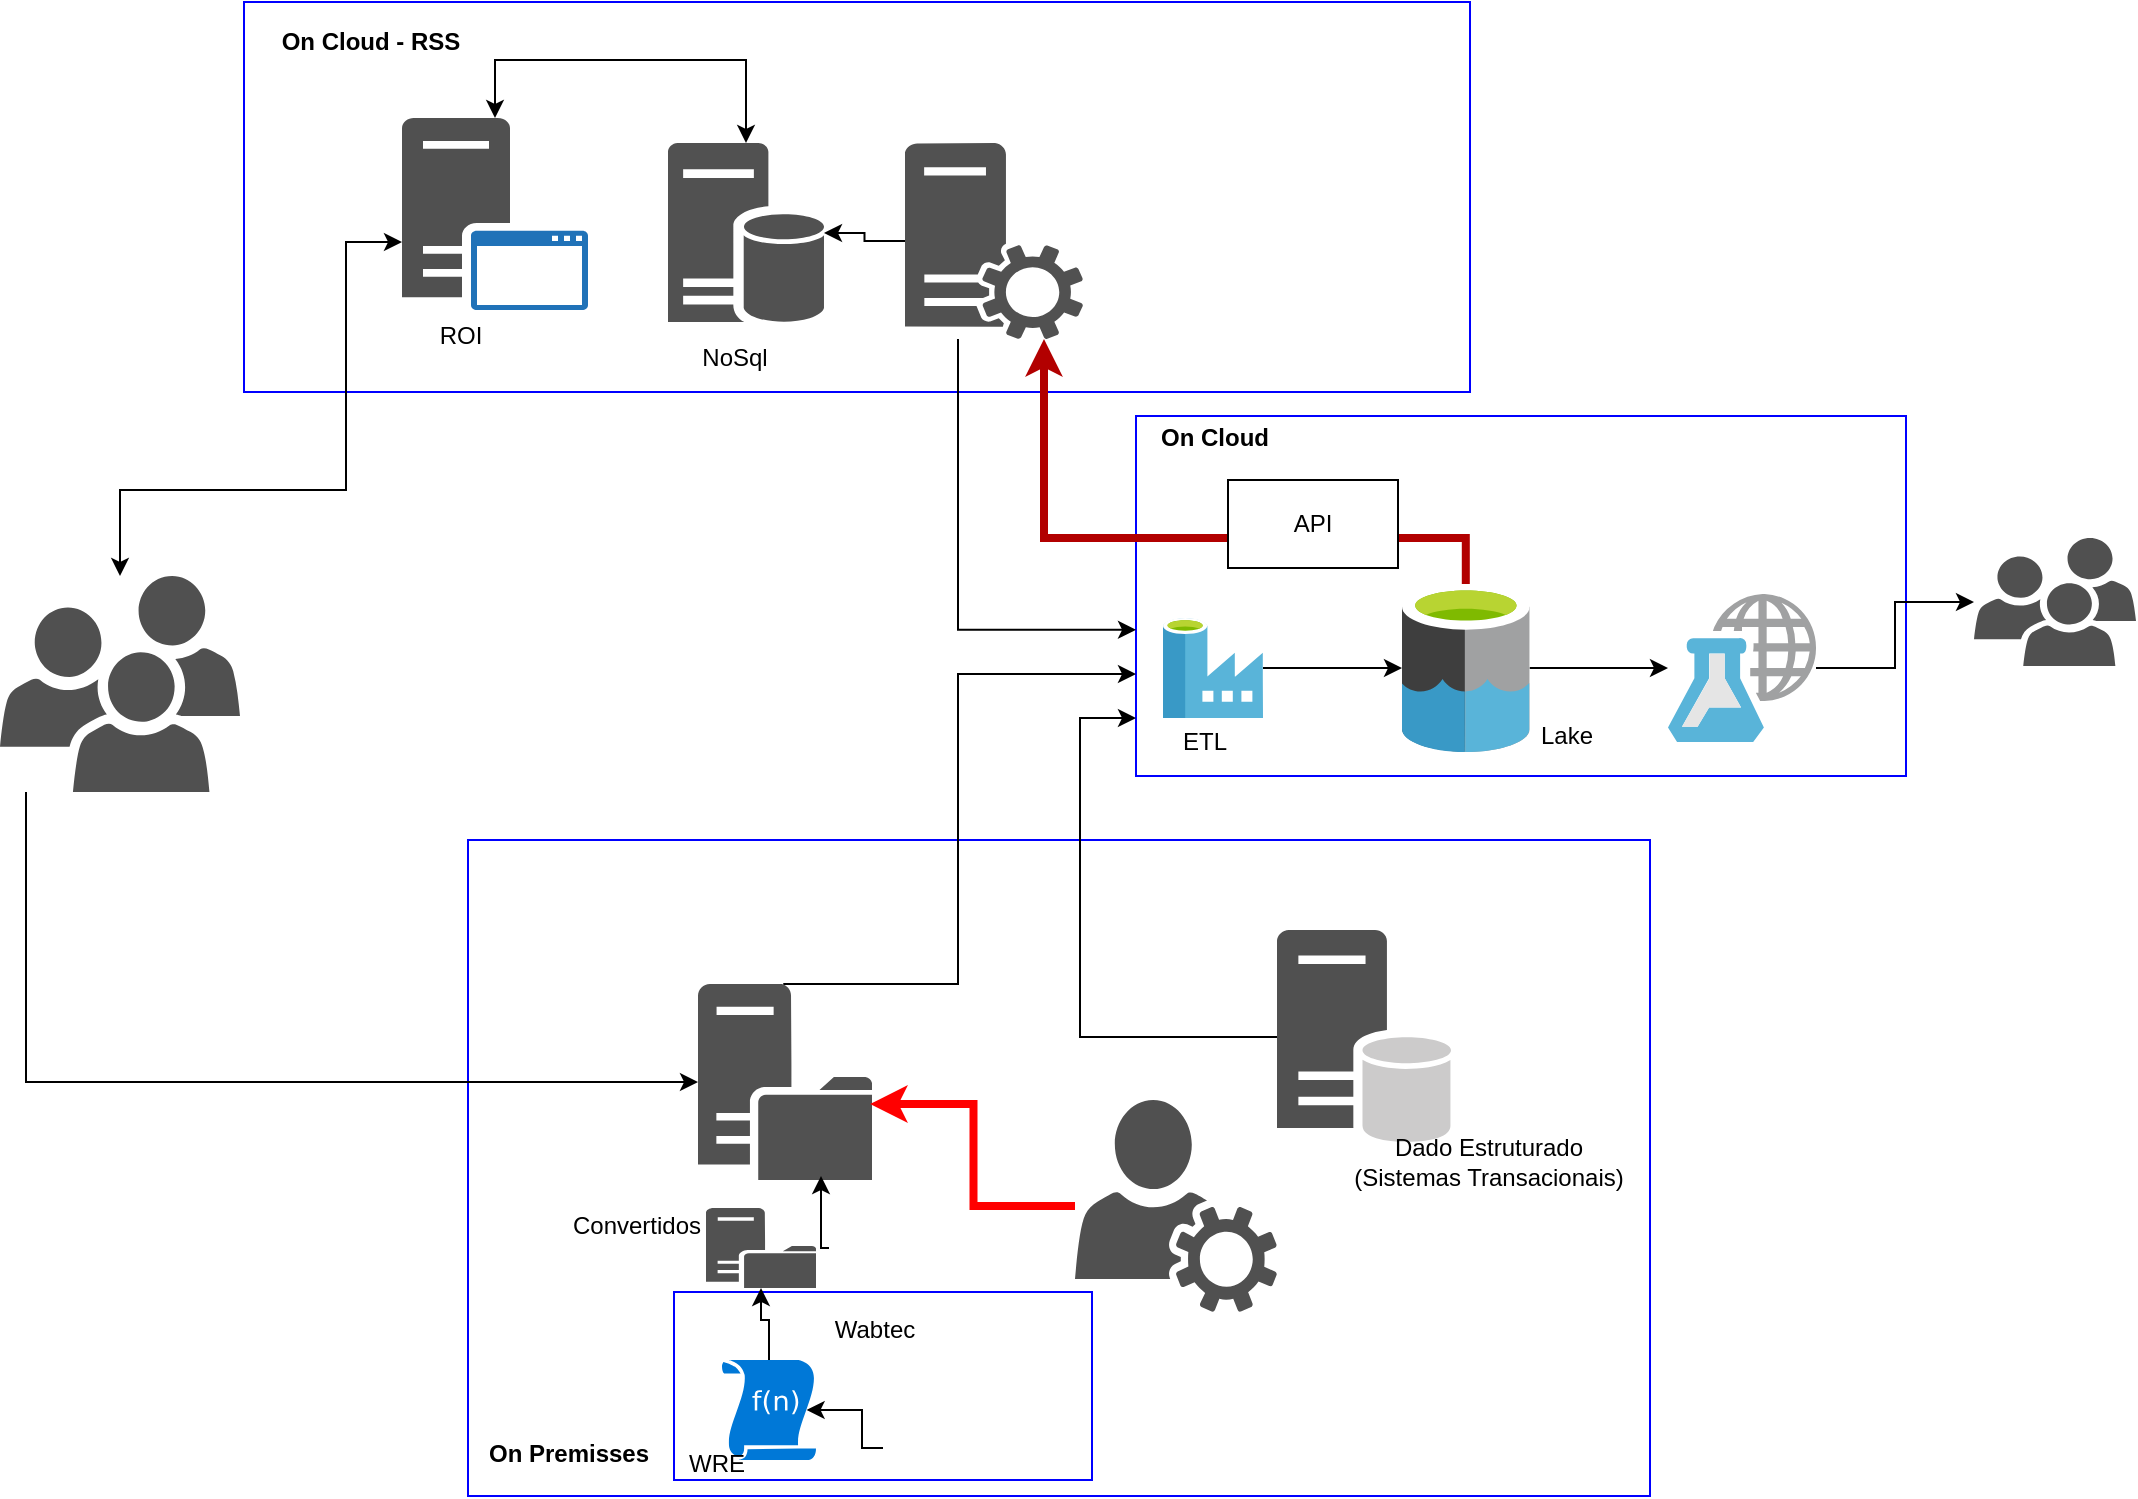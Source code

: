 <mxfile version="13.1.1" type="github">
  <diagram id="WI9T0HZ2pTsCkuznbFz-" name="Page-1">
    <mxGraphModel dx="1108" dy="482" grid="0" gridSize="10" guides="1" tooltips="1" connect="1" arrows="1" fold="1" page="1" pageScale="1" pageWidth="1169" pageHeight="827" math="0" shadow="0">
      <root>
        <mxCell id="0" />
        <mxCell id="1" parent="0" />
        <mxCell id="lpPozyrtMz8kwE89SEvU-1" value="" style="rounded=0;whiteSpace=wrap;html=1;strokeColor=#0000FF;" parent="1" vertex="1">
          <mxGeometry x="310" y="492" width="591" height="328" as="geometry" />
        </mxCell>
        <mxCell id="UZnZhuJugHYH5vLNmMjo-27" value="" style="rounded=0;whiteSpace=wrap;html=1;strokeColor=#0000FF;" vertex="1" parent="1">
          <mxGeometry x="413" y="718" width="209" height="94" as="geometry" />
        </mxCell>
        <mxCell id="lpPozyrtMz8kwE89SEvU-22" value="" style="rounded=0;whiteSpace=wrap;html=1;strokeColor=#0000FF;" parent="1" vertex="1">
          <mxGeometry x="644" y="280" width="385" height="180" as="geometry" />
        </mxCell>
        <mxCell id="lpPozyrtMz8kwE89SEvU-2" value="" style="rounded=0;whiteSpace=wrap;html=1;strokeColor=#0000FF;" parent="1" vertex="1">
          <mxGeometry x="198" y="73" width="613" height="195" as="geometry" />
        </mxCell>
        <mxCell id="lpPozyrtMz8kwE89SEvU-28" style="edgeStyle=orthogonalEdgeStyle;rounded=0;orthogonalLoop=1;jettySize=auto;html=1;fillColor=#e51400;strokeColor=#B20000;strokeWidth=4;" parent="1" source="lpPozyrtMz8kwE89SEvU-31" target="n-V2UwCcqzzE48AcmJVq-3" edge="1">
          <mxGeometry relative="1" as="geometry">
            <Array as="points">
              <mxPoint x="809" y="341" />
              <mxPoint x="598" y="341" />
            </Array>
          </mxGeometry>
        </mxCell>
        <mxCell id="UZnZhuJugHYH5vLNmMjo-41" style="edgeStyle=orthogonalEdgeStyle;rounded=0;orthogonalLoop=1;jettySize=auto;html=1;entryX=0;entryY=0.594;entryDx=0;entryDy=0;entryPerimeter=0;startArrow=none;startFill=0;strokeColor=#000000;strokeWidth=1;" edge="1" parent="1" source="n-V2UwCcqzzE48AcmJVq-3" target="lpPozyrtMz8kwE89SEvU-22">
          <mxGeometry relative="1" as="geometry">
            <Array as="points">
              <mxPoint x="555" y="387" />
            </Array>
          </mxGeometry>
        </mxCell>
        <mxCell id="n-V2UwCcqzzE48AcmJVq-3" value="" style="shadow=0;dashed=0;html=1;labelPosition=center;verticalLabelPosition=bottom;verticalAlign=top;align=center;strokeColor=none;shape=mxgraph.mscae.system_center.roles;fillColor=#515151;strokeColor=none;" parent="1" vertex="1">
          <mxGeometry x="528.5" y="143.5" width="89" height="98" as="geometry" />
        </mxCell>
        <mxCell id="n-V2UwCcqzzE48AcmJVq-4" value="" style="shadow=0;dashed=0;html=1;labelPosition=center;verticalLabelPosition=bottom;verticalAlign=top;align=center;shape=mxgraph.mscae.enterprise.database_server;fillColor=#515151;strokeColor=none;" parent="1" vertex="1">
          <mxGeometry x="410" y="143.5" width="78" height="90" as="geometry" />
        </mxCell>
        <mxCell id="n-V2UwCcqzzE48AcmJVq-47" style="edgeStyle=orthogonalEdgeStyle;rounded=0;orthogonalLoop=1;jettySize=auto;html=1;exitX=0.49;exitY=0;exitDx=0;exitDy=0;exitPerimeter=0;" parent="1" source="n-V2UwCcqzzE48AcmJVq-7" target="lpPozyrtMz8kwE89SEvU-22" edge="1">
          <mxGeometry relative="1" as="geometry">
            <mxPoint x="638" y="436" as="targetPoint" />
            <Array as="points">
              <mxPoint x="555" y="564" />
              <mxPoint x="555" y="409" />
            </Array>
          </mxGeometry>
        </mxCell>
        <mxCell id="n-V2UwCcqzzE48AcmJVq-7" value="" style="shadow=0;dashed=0;html=1;labelPosition=center;verticalLabelPosition=bottom;verticalAlign=top;align=center;strokeColor=none;shape=mxgraph.mscae.system_center.distribution_point;fillColor=#515151;strokeColor=none;" parent="1" vertex="1">
          <mxGeometry x="425" y="564" width="87" height="98" as="geometry" />
        </mxCell>
        <mxCell id="n-V2UwCcqzzE48AcmJVq-12" style="edgeStyle=orthogonalEdgeStyle;rounded=0;orthogonalLoop=1;jettySize=auto;html=1;entryX=1;entryY=0.5;entryDx=0;entryDy=0;entryPerimeter=0;exitX=0;exitY=0.5;exitDx=0;exitDy=0;exitPerimeter=0;" parent="1" target="n-V2UwCcqzzE48AcmJVq-4" edge="1" source="n-V2UwCcqzzE48AcmJVq-3">
          <mxGeometry relative="1" as="geometry">
            <mxPoint x="613" y="192.941" as="sourcePoint" />
          </mxGeometry>
        </mxCell>
        <mxCell id="UZnZhuJugHYH5vLNmMjo-42" style="edgeStyle=orthogonalEdgeStyle;rounded=0;orthogonalLoop=1;jettySize=auto;html=1;startArrow=none;startFill=0;strokeColor=#000000;strokeWidth=1;" edge="1" parent="1" source="n-V2UwCcqzzE48AcmJVq-9" target="lpPozyrtMz8kwE89SEvU-22">
          <mxGeometry relative="1" as="geometry">
            <Array as="points">
              <mxPoint x="616" y="591" />
              <mxPoint x="616" y="431" />
            </Array>
          </mxGeometry>
        </mxCell>
        <mxCell id="n-V2UwCcqzzE48AcmJVq-9" value="" style="shadow=0;dashed=0;html=1;strokeColor=none;fillColor=#505050;labelPosition=center;verticalLabelPosition=bottom;verticalAlign=top;outlineConnect=0;align=center;shape=mxgraph.office.databases.database_server_ghosted;" parent="1" vertex="1">
          <mxGeometry x="714.5" y="537" width="87" height="107" as="geometry" />
        </mxCell>
        <mxCell id="n-V2UwCcqzzE48AcmJVq-22" value="" style="shape=image;html=1;verticalAlign=top;verticalLabelPosition=bottom;labelBackgroundColor=#ffffff;imageAspect=0;aspect=fixed;image=https://cdn4.iconfinder.com/data/icons/adiante-apps-app-templates-incos-in-grey/128/app_type_public_transport_512px_GREY.png" parent="1" vertex="1">
          <mxGeometry x="508.5" y="728" width="109" height="84.86" as="geometry" />
        </mxCell>
        <mxCell id="lpPozyrtMz8kwE89SEvU-15" style="edgeStyle=orthogonalEdgeStyle;rounded=0;orthogonalLoop=1;jettySize=auto;html=1;startArrow=classic;startFill=1;" parent="1" source="n-V2UwCcqzzE48AcmJVq-33" target="n-V2UwCcqzzE48AcmJVq-4" edge="1">
          <mxGeometry relative="1" as="geometry">
            <Array as="points">
              <mxPoint x="421" y="102" />
              <mxPoint x="729" y="102" />
            </Array>
          </mxGeometry>
        </mxCell>
        <mxCell id="n-V2UwCcqzzE48AcmJVq-33" value="" style="pointerEvents=1;shadow=0;dashed=0;html=1;strokeColor=none;fillColor=#505050;labelPosition=center;verticalLabelPosition=bottom;verticalAlign=top;outlineConnect=0;align=center;shape=mxgraph.office.servers.application_server_blue;" parent="1" vertex="1">
          <mxGeometry x="277" y="131" width="93" height="96" as="geometry" />
        </mxCell>
        <mxCell id="n-V2UwCcqzzE48AcmJVq-60" style="edgeStyle=orthogonalEdgeStyle;rounded=0;orthogonalLoop=1;jettySize=auto;html=1;entryX=0.989;entryY=0.612;entryDx=0;entryDy=0;entryPerimeter=0;strokeWidth=4;strokeColor=#FF0000;" parent="1" source="n-V2UwCcqzzE48AcmJVq-36" edge="1" target="n-V2UwCcqzzE48AcmJVq-7">
          <mxGeometry relative="1" as="geometry">
            <mxPoint x="555" y="564.941" as="targetPoint" />
          </mxGeometry>
        </mxCell>
        <mxCell id="n-V2UwCcqzzE48AcmJVq-36" value="" style="pointerEvents=1;shadow=0;dashed=0;html=1;strokeColor=none;fillColor=#505050;labelPosition=center;verticalLabelPosition=bottom;verticalAlign=top;outlineConnect=0;align=center;shape=mxgraph.office.users.user_services;" parent="1" vertex="1">
          <mxGeometry x="613.5" y="622" width="101" height="106" as="geometry" />
        </mxCell>
        <mxCell id="n-V2UwCcqzzE48AcmJVq-46" style="edgeStyle=orthogonalEdgeStyle;rounded=0;orthogonalLoop=1;jettySize=auto;html=1;startArrow=classic;startFill=1;" parent="1" source="n-V2UwCcqzzE48AcmJVq-45" target="n-V2UwCcqzzE48AcmJVq-33" edge="1">
          <mxGeometry relative="1" as="geometry">
            <Array as="points">
              <mxPoint x="249" y="317" />
              <mxPoint x="249" y="193" />
            </Array>
          </mxGeometry>
        </mxCell>
        <mxCell id="UZnZhuJugHYH5vLNmMjo-1" style="edgeStyle=orthogonalEdgeStyle;rounded=0;orthogonalLoop=1;jettySize=auto;html=1;entryX=0;entryY=0.5;entryDx=0;entryDy=0;entryPerimeter=0;" edge="1" parent="1" source="n-V2UwCcqzzE48AcmJVq-45" target="n-V2UwCcqzzE48AcmJVq-7">
          <mxGeometry relative="1" as="geometry">
            <Array as="points">
              <mxPoint x="89" y="613" />
            </Array>
          </mxGeometry>
        </mxCell>
        <mxCell id="n-V2UwCcqzzE48AcmJVq-45" value="" style="pointerEvents=1;shadow=0;dashed=0;html=1;strokeColor=none;fillColor=#505050;labelPosition=center;verticalLabelPosition=bottom;verticalAlign=top;outlineConnect=0;align=center;shape=mxgraph.office.users.users;" parent="1" vertex="1">
          <mxGeometry x="76" y="360" width="120" height="108" as="geometry" />
        </mxCell>
        <mxCell id="lpPozyrtMz8kwE89SEvU-5" value="On Cloud - RSS" style="text;html=1;resizable=0;autosize=1;align=center;verticalAlign=middle;points=[];fillColor=none;strokeColor=none;rounded=0;fontStyle=1" parent="1" vertex="1">
          <mxGeometry x="211" y="84" width="99" height="18" as="geometry" />
        </mxCell>
        <mxCell id="lpPozyrtMz8kwE89SEvU-29" value="On Cloud" style="text;html=1;resizable=0;autosize=1;align=center;verticalAlign=middle;points=[];fillColor=none;strokeColor=none;rounded=0;fontStyle=1" parent="1" vertex="1">
          <mxGeometry x="650.5" y="282" width="64" height="18" as="geometry" />
        </mxCell>
        <mxCell id="lpPozyrtMz8kwE89SEvU-36" style="edgeStyle=orthogonalEdgeStyle;rounded=0;orthogonalLoop=1;jettySize=auto;html=1;" parent="1" source="lpPozyrtMz8kwE89SEvU-31" target="lpPozyrtMz8kwE89SEvU-35" edge="1">
          <mxGeometry relative="1" as="geometry" />
        </mxCell>
        <mxCell id="lpPozyrtMz8kwE89SEvU-31" value="" style="aspect=fixed;html=1;points=[];align=center;image;fontSize=12;image=img/lib/mscae/Data_Lake.svg;" parent="1" vertex="1">
          <mxGeometry x="777" y="364" width="63.84" height="84" as="geometry" />
        </mxCell>
        <mxCell id="lpPozyrtMz8kwE89SEvU-33" style="edgeStyle=orthogonalEdgeStyle;rounded=0;orthogonalLoop=1;jettySize=auto;html=1;" parent="1" source="lpPozyrtMz8kwE89SEvU-32" target="lpPozyrtMz8kwE89SEvU-31" edge="1">
          <mxGeometry relative="1" as="geometry" />
        </mxCell>
        <mxCell id="lpPozyrtMz8kwE89SEvU-32" value="" style="aspect=fixed;html=1;points=[];align=center;image;fontSize=12;image=img/lib/mscae/Data_Factory.svg;" parent="1" vertex="1">
          <mxGeometry x="657.5" y="381" width="50" height="50" as="geometry" />
        </mxCell>
        <mxCell id="UZnZhuJugHYH5vLNmMjo-3" style="edgeStyle=orthogonalEdgeStyle;rounded=0;orthogonalLoop=1;jettySize=auto;html=1;" edge="1" parent="1" source="lpPozyrtMz8kwE89SEvU-35" target="UZnZhuJugHYH5vLNmMjo-2">
          <mxGeometry relative="1" as="geometry" />
        </mxCell>
        <mxCell id="lpPozyrtMz8kwE89SEvU-35" value="" style="aspect=fixed;html=1;points=[];align=center;image;fontSize=12;image=img/lib/mscae/Machine_Learning_Studio_Web_Services.svg;" parent="1" vertex="1">
          <mxGeometry x="910" y="369" width="74" height="74" as="geometry" />
        </mxCell>
        <mxCell id="lpPozyrtMz8kwE89SEvU-37" value="API" style="rounded=0;whiteSpace=wrap;html=1;" parent="1" vertex="1">
          <mxGeometry x="690" y="312" width="85" height="44" as="geometry" />
        </mxCell>
        <mxCell id="UZnZhuJugHYH5vLNmMjo-2" value="" style="pointerEvents=1;shadow=0;dashed=0;html=1;strokeColor=none;fillColor=#505050;labelPosition=center;verticalLabelPosition=bottom;verticalAlign=top;outlineConnect=0;align=center;shape=mxgraph.office.users.users;" vertex="1" parent="1">
          <mxGeometry x="1063" y="341" width="81" height="64" as="geometry" />
        </mxCell>
        <mxCell id="UZnZhuJugHYH5vLNmMjo-8" value="NoSql" style="text;html=1;resizable=0;autosize=1;align=center;verticalAlign=middle;points=[];fillColor=none;strokeColor=none;rounded=0;" vertex="1" parent="1">
          <mxGeometry x="421" y="241.5" width="43" height="18" as="geometry" />
        </mxCell>
        <mxCell id="UZnZhuJugHYH5vLNmMjo-9" value="On Premisses" style="text;html=1;resizable=0;autosize=1;align=center;verticalAlign=middle;points=[];fillColor=none;strokeColor=none;rounded=0;fontStyle=1" vertex="1" parent="1">
          <mxGeometry x="315" y="790" width="90" height="18" as="geometry" />
        </mxCell>
        <mxCell id="UZnZhuJugHYH5vLNmMjo-10" value="ROI" style="text;html=1;resizable=0;autosize=1;align=center;verticalAlign=middle;points=[];fillColor=none;strokeColor=none;rounded=0;" vertex="1" parent="1">
          <mxGeometry x="290" y="231" width="31" height="18" as="geometry" />
        </mxCell>
        <mxCell id="UZnZhuJugHYH5vLNmMjo-14" value="ETL" style="text;html=1;resizable=0;autosize=1;align=center;verticalAlign=middle;points=[];fillColor=none;strokeColor=none;rounded=0;" vertex="1" parent="1">
          <mxGeometry x="662" y="434" width="32" height="18" as="geometry" />
        </mxCell>
        <mxCell id="UZnZhuJugHYH5vLNmMjo-29" style="edgeStyle=orthogonalEdgeStyle;rounded=0;orthogonalLoop=1;jettySize=auto;html=1;startArrow=none;startFill=0;strokeColor=#000000;strokeWidth=1;" edge="1" parent="1" source="UZnZhuJugHYH5vLNmMjo-16" target="UZnZhuJugHYH5vLNmMjo-30">
          <mxGeometry relative="1" as="geometry" />
        </mxCell>
        <mxCell id="UZnZhuJugHYH5vLNmMjo-16" value="" style="aspect=fixed;pointerEvents=1;shadow=0;dashed=0;html=1;strokeColor=none;labelPosition=center;verticalLabelPosition=bottom;verticalAlign=top;align=center;shape=mxgraph.mscae.enterprise.udf_function;fillColor=#0078D7;" vertex="1" parent="1">
          <mxGeometry x="437" y="752" width="47" height="50" as="geometry" />
        </mxCell>
        <mxCell id="UZnZhuJugHYH5vLNmMjo-17" value="WRE" style="text;html=1;resizable=0;autosize=1;align=center;verticalAlign=middle;points=[];fillColor=none;strokeColor=none;rounded=0;" vertex="1" parent="1">
          <mxGeometry x="415" y="795" width="38" height="18" as="geometry" />
        </mxCell>
        <mxCell id="UZnZhuJugHYH5vLNmMjo-22" value="Wabtec" style="text;html=1;resizable=0;autosize=1;align=center;verticalAlign=middle;points=[];fillColor=none;strokeColor=none;rounded=0;" vertex="1" parent="1">
          <mxGeometry x="488" y="728" width="50" height="18" as="geometry" />
        </mxCell>
        <mxCell id="UZnZhuJugHYH5vLNmMjo-28" style="edgeStyle=orthogonalEdgeStyle;rounded=0;orthogonalLoop=1;jettySize=auto;html=1;entryX=0.9;entryY=0.5;entryDx=0;entryDy=0;entryPerimeter=0;" edge="1" parent="1" target="UZnZhuJugHYH5vLNmMjo-16">
          <mxGeometry relative="1" as="geometry">
            <mxPoint x="517.5" y="796" as="sourcePoint" />
            <mxPoint x="485" y="759" as="targetPoint" />
            <Array as="points">
              <mxPoint x="507" y="796" />
              <mxPoint x="507" y="777" />
            </Array>
          </mxGeometry>
        </mxCell>
        <mxCell id="UZnZhuJugHYH5vLNmMjo-30" value="" style="shadow=0;dashed=0;html=1;labelPosition=center;verticalLabelPosition=bottom;verticalAlign=top;align=center;strokeColor=none;shape=mxgraph.mscae.system_center.distribution_point;fillColor=#515151;strokeColor=none;" vertex="1" parent="1">
          <mxGeometry x="429" y="676" width="55" height="40" as="geometry" />
        </mxCell>
        <mxCell id="UZnZhuJugHYH5vLNmMjo-33" value="Convertidos" style="text;html=1;resizable=0;autosize=1;align=center;verticalAlign=middle;points=[];fillColor=none;strokeColor=none;rounded=0;" vertex="1" parent="1">
          <mxGeometry x="357" y="676" width="74" height="18" as="geometry" />
        </mxCell>
        <mxCell id="UZnZhuJugHYH5vLNmMjo-36" style="edgeStyle=orthogonalEdgeStyle;rounded=0;orthogonalLoop=1;jettySize=auto;html=1;startArrow=none;startFill=0;strokeColor=#000000;strokeWidth=1;" edge="1" parent="1">
          <mxGeometry relative="1" as="geometry">
            <mxPoint x="490.5" y="696" as="sourcePoint" />
            <mxPoint x="486.5" y="660" as="targetPoint" />
          </mxGeometry>
        </mxCell>
        <mxCell id="UZnZhuJugHYH5vLNmMjo-43" value="Dado Estruturado&lt;br&gt;(Sistemas Transacionais)" style="text;html=1;resizable=0;autosize=1;align=center;verticalAlign=middle;points=[];fillColor=none;strokeColor=none;rounded=0;" vertex="1" parent="1">
          <mxGeometry x="747" y="637" width="145" height="32" as="geometry" />
        </mxCell>
        <mxCell id="UZnZhuJugHYH5vLNmMjo-44" value="Lake" style="text;html=1;resizable=0;autosize=1;align=center;verticalAlign=middle;points=[];fillColor=none;strokeColor=none;rounded=0;" vertex="1" parent="1">
          <mxGeometry x="840.84" y="431" width="36" height="18" as="geometry" />
        </mxCell>
      </root>
    </mxGraphModel>
  </diagram>
</mxfile>
